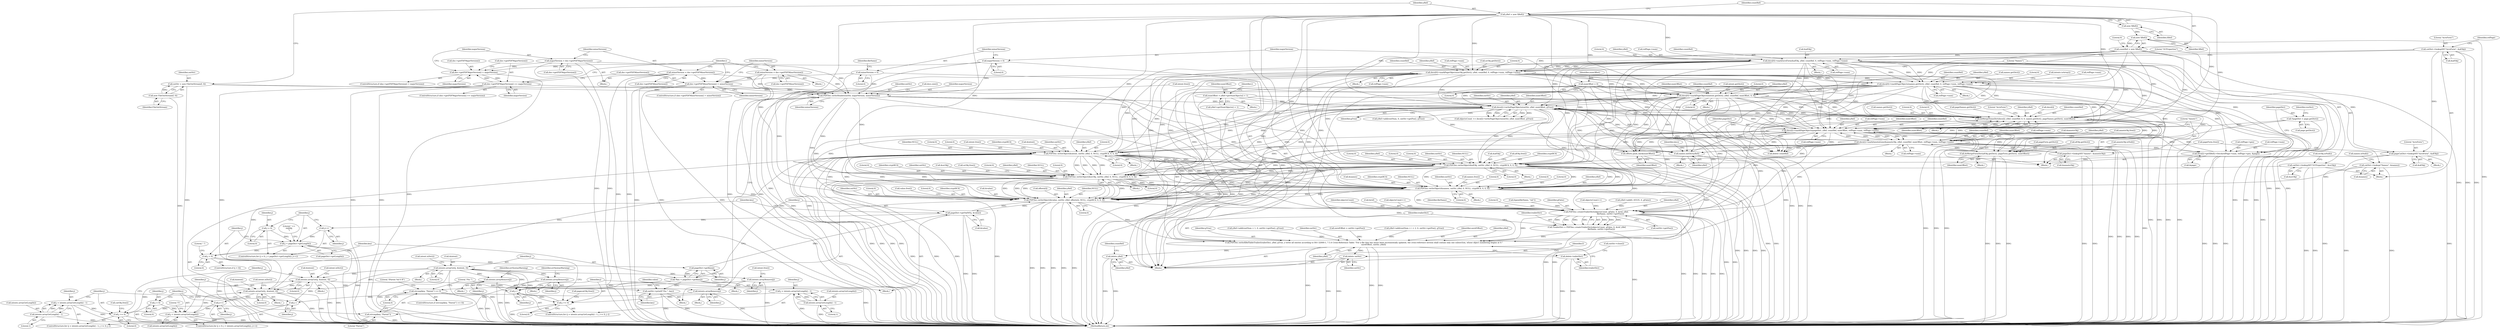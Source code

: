 digraph "0_poppler_5c9b08a875b07853be6c44e43ff5f7f059df666a@API" {
"1001039" [label="(Call,PDFDoc::writeObject(&value, outStr, yRef, offsets[i], NULL, cryptRC4, 0, 0, 0))"];
"1001018" [label="(Call,pageDict->getValNF(j, &value))"];
"1001015" [label="(Call,pageDict->getKey(j))"];
"1001007" [label="(Call,j > 0)"];
"1001000" [label="(Call,j < pageDict->getLength())"];
"1000997" [label="(Call,j = 0)"];
"1001003" [label="(Call,j++)"];
"1001039" [label="(Call,PDFDoc::writeObject(&value, outStr, yRef, offsets[i], NULL, cryptRC4, 0, 0, 0))"];
"1000848" [label="(Call,PDFDoc::writeObject(&intent, outStr, yRef, 0, NULL, cryptRC4, 0, 0, 0))"];
"1000840" [label="(Call,intents.arrayGet(j, &intent, 0))"];
"1000833" [label="(Call,j < intents.arrayGetLength())"];
"1000836" [label="(Call,j++)"];
"1000830" [label="(Call,j = 0)"];
"1000466" [label="(Call,intents.arrayGet(j, &intent, 0))"];
"1000459" [label="(Call,j >= 0)"];
"1000454" [label="(Call,j = intents.arrayGetLength() - 1)"];
"1000456" [label="(Call,intents.arrayGetLength() - 1)"];
"1000462" [label="(Call,j--)"];
"1000558" [label="(Call,intents.arrayRemove(j))"];
"1000537" [label="(Call,intents.arrayRemove(j))"];
"1000548" [label="(Call,intents.arrayRemove(j))"];
"1000592" [label="(Call,intents.arrayGet(j, &intent, 0))"];
"1000585" [label="(Call,j >= 0)"];
"1000588" [label="(Call,j--)"];
"1000609" [label="(Call,intents.arrayRemove(j))"];
"1000580" [label="(Call,j = intents.arrayGetLength() - 1)"];
"1000582" [label="(Call,intents.arrayGetLength() - 1)"];
"1000792" [label="(Call,docs[i]->writePageObjects(outStr, yRef, numOffset, gTrue))"];
"1000316" [label="(Call,PDFDoc::writeHeader(outStr, majorVersion, minorVersion))"];
"1000299" [label="(Call,outStr = new FileOutStream(f, 0))"];
"1000301" [label="(Call,new FileOutStream(f, 0))"];
"1000124" [label="(Call,majorVersion = 0)"];
"1000234" [label="(Call,majorVersion = doc->getPDFMajorVersion())"];
"1000242" [label="(Call,doc->getPDFMajorVersion() == majorVersion)"];
"1000230" [label="(Call,doc->getPDFMajorVersion() > majorVersion)"];
"1000237" [label="(Call,minorVersion = doc->getPDFMinorVersion())"];
"1000247" [label="(Call,doc->getPDFMinorVersion() > minorVersion)"];
"1000251" [label="(Call,minorVersion = doc->getPDFMinorVersion())"];
"1000128" [label="(Call,minorVersion = 0)"];
"1000747" [label="(Call,doMergeNameDict(docs[i], yRef, countRef, 0, 0, names.getDict(), pageNames.getDict(), numOffset))"];
"1000303" [label="(Call,yRef = new XRef())"];
"1000305" [label="(Call,new XRef())"];
"1000600" [label="(Call,docs[0]->markPageObjects(intent.getDict(), yRef, countRef, numOffset, 0, 0))"];
"1000403" [label="(Call,docs[0]->markPageObjects(names.getDict(), yRef, countRef, 0, refPage->num, refPage->num))"];
"1000380" [label="(Call,docs[0]->markPageObjects(ocObj.getDict(), yRef, countRef, 0, refPage->num, refPage->num))"];
"1000356" [label="(Call,docs[0]->markAcroForm(&afObj, yRef, countRef, 0, refPage->num, refPage->num))"];
"1000341" [label="(Call,catDict->lookupNF(\"AcroForm\", &afObj))"];
"1000307" [label="(Call,countRef = new XRef())"];
"1000309" [label="(Call,new XRef())"];
"1000110" [label="(Call,numOffset = 0)"];
"1000745" [label="(Call,names.initDict(yRef))"];
"1000707" [label="(Call,docs[i]->markAnnotations(&annotsObj, yRef, countRef, numOffset, refPage->num, refPage->num))"];
"1000699" [label="(Call,pageDict->lookupNF(\"Annots\", &annotsObj))"];
"1000687" [label="(Call,docs[i]->markPageObjects(pageDict, yRef, countRef, numOffset, refPage->num, refPage->num))"];
"1000661" [label="(Call,*pageDict = page.getDict())"];
"1000685" [label="(Call,offsets.push_back(numOffset))"];
"1000797" [label="(Call,numOffset = yRef->getNumObjects() + 1)"];
"1000651" [label="(Call,docs[i]->getXRef()->fetch(refPage->num, refPage->gen, &page))"];
"1000783" [label="(Call,doMergeFormDict(afObj.getDict(), pageForm.getDict(), numOffset))"];
"1000889" [label="(Call,PDFDoc::writeObject(&ocObj, outStr, yRef, 0, NULL, cryptRC4, 0, 0, 0))"];
"1000368" [label="(Call,catDict->lookupNF(\"OCProperties\", &ocObj))"];
"1000869" [label="(Call,PDFDoc::writeObject(&afObj, outStr, yRef, 0, NULL, cryptRC4, 0, 0, 0))"];
"1000775" [label="(Call,pageCatDict->lookupNF(\"AcroForm\", &afObj))"];
"1000909" [label="(Call,PDFDoc::writeObject(&names, outStr, yRef, 0, NULL, cryptRC4, 0, 0, 0))"];
"1000391" [label="(Call,catDict->lookup(\"Names\", &names))"];
"1001013" [label="(Call,*key = pageDict->getKey(j))"];
"1001023" [label="(Call,strcmp(key, \"Parent\") == 0)"];
"1001024" [label="(Call,strcmp(key, \"Parent\"))"];
"1001036" [label="(Call,outStr->printf(\"/%s \", key))"];
"1001075" [label="(Call,PDFDoc::createTrailerDict(objectsCount, gFalse, 0, &ref, yRef,\n                                                fileName, outStr->getPos()))"];
"1001073" [label="(Call,*trailerDict = PDFDoc::createTrailerDict(objectsCount, gFalse, 0, &ref, yRef,\n                                                fileName, outStr->getPos()))"];
"1001084" [label="(Call,PDFDoc::writeXRefTableTrailer(trailerDict, yRef, gTrue, // write all entries according to ISO 32000-1, 7.5.4 Cross-Reference Table: \"For a file that has never been incrementally updated, the cross-reference section shall contain only one subsection, whose object numbering begins at 0.\"\n                                uxrefOffset, outStr, yRef))"];
"1001091" [label="(Call,delete trailerDict)"];
"1001094" [label="(Call,delete outStr)"];
"1001098" [label="(Call,delete yRef)"];
"1000457" [label="(Call,intents.arrayGetLength())"];
"1001002" [label="(Call,pageDict->getLength())"];
"1000609" [label="(Call,intents.arrayRemove(j))"];
"1000369" [label="(Literal,\"OCProperties\")"];
"1000835" [label="(Call,intents.arrayGetLength())"];
"1000794" [label="(Identifier,yRef)"];
"1001083" [label="(Call,outStr->getPos())"];
"1001094" [label="(Call,delete outStr)"];
"1000836" [label="(Call,j++)"];
"1001098" [label="(Call,delete yRef)"];
"1001087" [label="(Identifier,gTrue)"];
"1001007" [label="(Call,j > 0)"];
"1000392" [label="(Literal,\"Names\")"];
"1000690" [label="(Identifier,countRef)"];
"1000384" [label="(Literal,0)"];
"1000919" [label="(Literal,0)"];
"1000547" [label="(Block,)"];
"1000842" [label="(Call,&intent)"];
"1000464" [label="(Block,)"];
"1000458" [label="(Literal,1)"];
"1000579" [label="(ControlStructure,for (j = intents.arrayGetLength() - 1; j >= 0; j--))"];
"1000581" [label="(Identifier,j)"];
"1000624" [label="(Block,)"];
"1000467" [label="(Identifier,j)"];
"1000589" [label="(Identifier,j)"];
"1000236" [label="(Call,doc->getPDFMajorVersion())"];
"1000560" [label="(Call,intent.free())"];
"1000699" [label="(Call,pageDict->lookupNF(\"Annots\", &annotsObj))"];
"1001101" [label="(Identifier,countRef)"];
"1000383" [label="(Identifier,countRef)"];
"1001018" [label="(Call,pageDict->getValNF(j, &value))"];
"1000756" [label="(Call,pageNames.getDict())"];
"1000370" [label="(Call,&ocObj)"];
"1000786" [label="(Identifier,numOffset)"];
"1000129" [label="(Identifier,minorVersion)"];
"1000787" [label="(Call,pageForm.free())"];
"1000706" [label="(Block,)"];
"1000960" [label="(Call,objectsCount++)"];
"1000857" [label="(Literal,0)"];
"1000917" [label="(Literal,0)"];
"1000872" [label="(Identifier,outStr)"];
"1000234" [label="(Call,majorVersion = doc->getPDFMajorVersion())"];
"1000249" [label="(Identifier,minorVersion)"];
"1001008" [label="(Identifier,j)"];
"1000837" [label="(Identifier,j)"];
"1001027" [label="(Literal,0)"];
"1001073" [label="(Call,*trailerDict = PDFDoc::createTrailerDict(objectsCount, gFalse, 0, &ref, yRef,\n                                                fileName, outStr->getPos()))"];
"1000233" [label="(Block,)"];
"1000241" [label="(ControlStructure,if (doc->getPDFMajorVersion() == majorVersion))"];
"1000252" [label="(Identifier,minorVersion)"];
"1000411" [label="(Call,refPage->num)"];
"1000712" [label="(Identifier,numOffset)"];
"1000875" [label="(Identifier,NULL)"];
"1000470" [label="(Literal,0)"];
"1000455" [label="(Identifier,j)"];
"1001025" [label="(Identifier,key)"];
"1000869" [label="(Call,PDFDoc::writeObject(&afObj, outStr, yRef, 0, NULL, cryptRC4, 0, 0, 0))"];
"1000833" [label="(Call,j < intents.arrayGetLength())"];
"1000713" [label="(Call,refPage->num)"];
"1000587" [label="(Literal,0)"];
"1001074" [label="(Identifier,trailerDict)"];
"1000686" [label="(Identifier,numOffset)"];
"1000909" [label="(Call,PDFDoc::writeObject(&names, outStr, yRef, 0, NULL, cryptRC4, 0, 0, 0))"];
"1000858" [label="(Literal,0)"];
"1000829" [label="(ControlStructure,for (j = 0; j < intents.arrayGetLength(); j++))"];
"1000538" [label="(Identifier,j)"];
"1000311" [label="(Call,yRef->add(0, 65535, 0, gFalse))"];
"1000998" [label="(Identifier,j)"];
"1000879" [label="(Literal,0)"];
"1000239" [label="(Call,doc->getPDFMinorVersion())"];
"1000913" [label="(Identifier,yRef)"];
"1000799" [label="(Call,yRef->getNumObjects() + 1)"];
"1000537" [label="(Call,intents.arrayRemove(j))"];
"1000308" [label="(Identifier,countRef)"];
"1000594" [label="(Call,&intent)"];
"1000608" [label="(Block,)"];
"1000840" [label="(Call,intents.arrayGet(j, &intent, 0))"];
"1000460" [label="(Identifier,j)"];
"1000795" [label="(Identifier,numOffset)"];
"1000133" [label="(Identifier,fileName)"];
"1000759" [label="(Literal,\"AcroForm\")"];
"1001000" [label="(Call,j < pageDict->getLength())"];
"1000611" [label="(Call,intent.free())"];
"1000796" [label="(Identifier,gTrue)"];
"1000652" [label="(Call,refPage->num)"];
"1000661" [label="(Call,*pageDict = page.getDict())"];
"1000592" [label="(Call,intents.arrayGet(j, &intent, 0))"];
"1000910" [label="(Call,&names)"];
"1000316" [label="(Call,PDFDoc::writeHeader(outStr, majorVersion, minorVersion))"];
"1000834" [label="(Identifier,j)"];
"1000605" [label="(Literal,0)"];
"1000307" [label="(Call,countRef = new XRef())"];
"1000793" [label="(Identifier,outStr)"];
"1000687" [label="(Call,docs[i]->markPageObjects(pageDict, yRef, countRef, numOffset, refPage->num, refPage->num))"];
"1000602" [label="(Identifier,yRef)"];
"1000708" [label="(Call,&annotsObj)"];
"1000784" [label="(Call,afObj.getDict())"];
"1000807" [label="(Call,yRef->add(rootNum, 0, outStr->getPos(), gTrue))"];
"1000831" [label="(Identifier,j)"];
"1000861" [label="(Literal,\"]\")"];
"1001037" [label="(Literal,\"/%s \")"];
"1001050" [label="(Literal,0)"];
"1000375" [label="(Call,ocObj.isNull())"];
"1000743" [label="(Block,)"];
"1001042" [label="(Identifier,outStr)"];
"1000859" [label="(Call,intent.free())"];
"1000300" [label="(Identifier,outStr)"];
"1000925" [label="(Call,yRef->add(rootNum + 1, 0, outStr->getPos(), gTrue))"];
"1000751" [label="(Identifier,yRef)"];
"1000832" [label="(Literal,0)"];
"1000747" [label="(Call,doMergeNameDict(docs[i], yRef, countRef, 0, 0, names.getDict(), pageNames.getDict(), numOffset))"];
"1000342" [label="(Literal,\"AcroForm\")"];
"1000551" [label="(Identifier,errSyntaxWarning)"];
"1000612" [label="(Call,catObj.free())"];
"1000691" [label="(Identifier,numOffset)"];
"1001015" [label="(Call,pageDict->getKey(j))"];
"1000775" [label="(Call,pageCatDict->lookupNF(\"AcroForm\", &afObj))"];
"1000658" [label="(Call,&page)"];
"1000906" [label="(Block,)"];
"1001093" [label="(Call,outStr->close())"];
"1001052" [label="(Call,value.free())"];
"1000900" [label="(Call,ocObj.free())"];
"1000250" [label="(Block,)"];
"1000700" [label="(Literal,\"Annots\")"];
"1000745" [label="(Call,names.initDict(yRef))"];
"1000382" [label="(Identifier,yRef)"];
"1000341" [label="(Call,catDict->lookupNF(\"AcroForm\", &afObj))"];
"1000695" [label="(Call,refPage->num)"];
"1000710" [label="(Identifier,yRef)"];
"1000130" [label="(Literal,0)"];
"1000916" [label="(Identifier,cryptRC4)"];
"1000898" [label="(Literal,0)"];
"1000870" [label="(Call,&afObj)"];
"1001019" [label="(Identifier,j)"];
"1000847" [label="(Block,)"];
"1001095" [label="(Identifier,outStr)"];
"1000301" [label="(Call,new FileOutStream(f, 0))"];
"1000604" [label="(Identifier,numOffset)"];
"1000748" [label="(Call,docs[i])"];
"1000846" [label="(Call,intent.isDict())"];
"1000237" [label="(Call,minorVersion = doc->getPDFMinorVersion())"];
"1000893" [label="(Identifier,yRef)"];
"1001075" [label="(Call,PDFDoc::createTrailerDict(objectsCount, gFalse, 0, &ref, yRef,\n                                                fileName, outStr->getPos()))"];
"1000243" [label="(Call,doc->getPDFMajorVersion())"];
"1000997" [label="(Call,j = 0)"];
"1000356" [label="(Call,docs[0]->markAcroForm(&afObj, yRef, countRef, 0, refPage->num, refPage->num))"];
"1000752" [label="(Identifier,countRef)"];
"1001011" [label="(Literal,\" \")"];
"1000777" [label="(Call,&afObj)"];
"1000319" [label="(Identifier,minorVersion)"];
"1000844" [label="(Literal,0)"];
"1000586" [label="(Identifier,j)"];
"1000343" [label="(Call,&afObj)"];
"1000391" [label="(Call,catDict->lookup(\"Names\", &names))"];
"1000403" [label="(Call,docs[0]->markPageObjects(names.getDict(), yRef, countRef, 0, refPage->num, refPage->num))"];
"1001005" [label="(Block,)"];
"1000112" [label="(Literal,0)"];
"1000749" [label="(Identifier,docs)"];
"1001091" [label="(Call,delete trailerDict)"];
"1000603" [label="(Identifier,countRef)"];
"1001009" [label="(Literal,0)"];
"1000798" [label="(Identifier,numOffset)"];
"1000588" [label="(Call,j--)"];
"1000360" [label="(Identifier,countRef)"];
"1000757" [label="(Identifier,numOffset)"];
"1000355" [label="(Block,)"];
"1001023" [label="(Call,strcmp(key, \"Parent\") == 0)"];
"1000405" [label="(Identifier,yRef)"];
"1000242" [label="(Call,doc->getPDFMajorVersion() == majorVersion)"];
"1001014" [label="(Identifier,key)"];
"1001039" [label="(Call,PDFDoc::writeObject(&value, outStr, yRef, offsets[i], NULL, cryptRC4, 0, 0, 0))"];
"1000540" [label="(Identifier,errSyntaxWarning)"];
"1000310" [label="(Identifier,XRef)"];
"1000111" [label="(Identifier,numOffset)"];
"1001041" [label="(Identifier,value)"];
"1000600" [label="(Call,docs[0]->markPageObjects(intent.getDict(), yRef, countRef, numOffset, 0, 0))"];
"1000110" [label="(Call,numOffset = 0)"];
"1000701" [label="(Call,&annotsObj)"];
"1001089" [label="(Identifier,outStr)"];
"1000785" [label="(Call,pageForm.getDict())"];
"1000461" [label="(Literal,0)"];
"1001026" [label="(Literal,\"Parent\")"];
"1000584" [label="(Literal,1)"];
"1000357" [label="(Call,&afObj)"];
"1000782" [label="(Block,)"];
"1000663" [label="(Call,page.getDict())"];
"1000536" [label="(Block,)"];
"1000557" [label="(Block,)"];
"1000404" [label="(Call,names.getDict())"];
"1001058" [label="(Call,uxrefOffset = outStr->getPos())"];
"1001090" [label="(Identifier,yRef)"];
"1001081" [label="(Identifier,yRef)"];
"1001076" [label="(Identifier,objectsCount)"];
"1001001" [label="(Identifier,j)"];
"1000407" [label="(Literal,0)"];
"1000124" [label="(Call,majorVersion = 0)"];
"1000368" [label="(Call,catDict->lookupNF(\"OCProperties\", &ocObj))"];
"1000841" [label="(Identifier,j)"];
"1000548" [label="(Call,intents.arrayRemove(j))"];
"1000466" [label="(Call,intents.arrayGet(j, &intent, 0))"];
"1000361" [label="(Literal,0)"];
"1001092" [label="(Identifier,trailerDict)"];
"1001020" [label="(Call,&value)"];
"1000655" [label="(Call,refPage->gen)"];
"1001079" [label="(Call,&ref)"];
"1000104" [label="(Block,)"];
"1000776" [label="(Literal,\"AcroForm\")"];
"1001022" [label="(ControlStructure,if (strcmp(key, \"Parent\") == 0))"];
"1000889" [label="(Call,PDFDoc::writeObject(&ocObj, outStr, yRef, 0, NULL, cryptRC4, 0, 0, 0))"];
"1000232" [label="(Identifier,majorVersion)"];
"1000238" [label="(Identifier,minorVersion)"];
"1000880" [label="(Call,afObj.free())"];
"1000606" [label="(Literal,0)"];
"1000755" [label="(Call,names.getDict())"];
"1000359" [label="(Identifier,yRef)"];
"1000456" [label="(Call,intents.arrayGetLength() - 1)"];
"1000585" [label="(Call,j >= 0)"];
"1001055" [label="(Call,objectsCount++)"];
"1000662" [label="(Identifier,pageDict)"];
"1000886" [label="(Block,)"];
"1000753" [label="(Literal,0)"];
"1001030" [label="(Literal,\"/Parent %d 0 R\")"];
"1000402" [label="(Block,)"];
"1001013" [label="(Call,*key = pageDict->getKey(j))"];
"1000855" [label="(Identifier,cryptRC4)"];
"1000209" [label="(Identifier,i)"];
"1000235" [label="(Identifier,majorVersion)"];
"1000719" [label="(Call,annotsObj.free())"];
"1001082" [label="(Identifier,fileName)"];
"1000707" [label="(Call,docs[i]->markAnnotations(&annotsObj, yRef, countRef, numOffset, refPage->num, refPage->num))"];
"1000849" [label="(Call,&intent)"];
"1000716" [label="(Call,refPage->num)"];
"1000634" [label="(Block,)"];
"1000231" [label="(Call,doc->getPDFMajorVersion())"];
"1000876" [label="(Identifier,cryptRC4)"];
"1000230" [label="(Call,doc->getPDFMajorVersion() > majorVersion)"];
"1000347" [label="(Identifier,refPage)"];
"1000623" [label="(Identifier,i)"];
"1000468" [label="(Call,&intent)"];
"1001036" [label="(Call,outStr->printf(\"/%s \", key))"];
"1000974" [label="(Call,yRef->add(rootNum + i + 2, 0, outStr->getPos(), gTrue))"];
"1000598" [label="(Call,intent.isDict())"];
"1001003" [label="(Call,j++)"];
"1000651" [label="(Call,docs[i]->getXRef()->fetch(refPage->num, refPage->gen, &page))"];
"1001097" [label="(Identifier,f)"];
"1001049" [label="(Literal,0)"];
"1000398" [label="(Call,names.isNull())"];
"1001085" [label="(Identifier,trailerDict)"];
"1000685" [label="(Call,offsets.push_back(numOffset))"];
"1001035" [label="(Block,)"];
"1001048" [label="(Identifier,cryptRC4)"];
"1000895" [label="(Identifier,NULL)"];
"1000792" [label="(Call,docs[i]->writePageObjects(outStr, yRef, numOffset, gTrue))"];
"1000851" [label="(Identifier,outStr)"];
"1000596" [label="(Literal,0)"];
"1000996" [label="(ControlStructure,for (j = 0; j < pageDict->getLength(); j++))"];
"1000303" [label="(Call,yRef = new XRef())"];
"1000304" [label="(Identifier,yRef)"];
"1000247" [label="(Call,doc->getPDFMinorVersion() > minorVersion)"];
"1001024" [label="(Call,strcmp(key, \"Parent\"))"];
"1000897" [label="(Literal,0)"];
"1000739" [label="(Block,)"];
"1000570" [label="(Call,pagecatObj.free())"];
"1001051" [label="(Literal,0)"];
"1000878" [label="(Literal,0)"];
"1001040" [label="(Call,&value)"];
"1000873" [label="(Identifier,yRef)"];
"1000328" [label="(Block,)"];
"1000593" [label="(Identifier,j)"];
"1000999" [label="(Literal,0)"];
"1000463" [label="(Identifier,j)"];
"1000915" [label="(Identifier,NULL)"];
"1000317" [label="(Identifier,outStr)"];
"1000912" [label="(Identifier,outStr)"];
"1000877" [label="(Literal,0)"];
"1000705" [label="(Call,annotsObj.isNull())"];
"1000305" [label="(Call,new XRef())"];
"1001088" [label="(Identifier,uxrefOffset)"];
"1000248" [label="(Call,doc->getPDFMinorVersion())"];
"1000385" [label="(Call,refPage->num)"];
"1000852" [label="(Identifier,yRef)"];
"1001044" [label="(Call,offsets[i])"];
"1000251" [label="(Call,minorVersion = doc->getPDFMinorVersion())"];
"1001086" [label="(Identifier,yRef)"];
"1001099" [label="(Identifier,yRef)"];
"1000856" [label="(Literal,0)"];
"1000783" [label="(Call,doMergeFormDict(afObj.getDict(), pageForm.getDict(), numOffset))"];
"1000558" [label="(Call,intents.arrayRemove(j))"];
"1000689" [label="(Identifier,yRef)"];
"1000253" [label="(Call,doc->getPDFMinorVersion())"];
"1000920" [label="(Call,names.free())"];
"1000599" [label="(Block,)"];
"1000711" [label="(Identifier,countRef)"];
"1001084" [label="(Call,PDFDoc::writeXRefTableTrailer(trailerDict, yRef, gTrue, // write all entries according to ISO 32000-1, 7.5.4 Cross-Reference Table: \"For a file that has never been incrementally updated, the cross-reference section shall contain only one subsection, whose object numbering begins at 0.\"\n                                uxrefOffset, outStr, yRef))"];
"1000838" [label="(Block,)"];
"1000590" [label="(Block,)"];
"1000299" [label="(Call,outStr = new FileOutStream(f, 0))"];
"1000754" [label="(Literal,0)"];
"1000854" [label="(Identifier,NULL)"];
"1000462" [label="(Call,j--)"];
"1000894" [label="(Literal,0)"];
"1000326" [label="(Call,docs.size())"];
"1000896" [label="(Identifier,cryptRC4)"];
"1000393" [label="(Call,&names)"];
"1000692" [label="(Call,refPage->num)"];
"1000774" [label="(Block,)"];
"1000601" [label="(Call,intent.getDict())"];
"1001078" [label="(Literal,0)"];
"1000688" [label="(Identifier,pageDict)"];
"1001043" [label="(Identifier,yRef)"];
"1000128" [label="(Call,minorVersion = 0)"];
"1000379" [label="(Block,)"];
"1000306" [label="(Identifier,XRef)"];
"1001047" [label="(Identifier,NULL)"];
"1000797" [label="(Call,numOffset = yRef->getNumObjects() + 1)"];
"1000416" [label="(Call,intents.isArray())"];
"1000362" [label="(Call,refPage->num)"];
"1000666" [label="(Identifier,resDict)"];
"1000610" [label="(Identifier,j)"];
"1000853" [label="(Literal,0)"];
"1000918" [label="(Literal,0)"];
"1000746" [label="(Identifier,yRef)"];
"1001054" [label="(Literal,\" >>\nendobj\n\")"];
"1000830" [label="(Call,j = 0)"];
"1000583" [label="(Call,intents.arrayGetLength())"];
"1000892" [label="(Identifier,outStr)"];
"1000408" [label="(Call,refPage->num)"];
"1000549" [label="(Identifier,j)"];
"1000454" [label="(Call,j = intents.arrayGetLength() - 1)"];
"1000244" [label="(Identifier,majorVersion)"];
"1000125" [label="(Identifier,majorVersion)"];
"1000381" [label="(Call,ocObj.getDict())"];
"1000890" [label="(Call,&ocObj)"];
"1001132" [label="(MethodReturn,int)"];
"1001006" [label="(ControlStructure,if (j > 0))"];
"1000914" [label="(Literal,0)"];
"1000286" [label="(Call,fopen(fileName, \"wb\"))"];
"1000848" [label="(Call,PDFDoc::writeObject(&intent, outStr, yRef, 0, NULL, cryptRC4, 0, 0, 0))"];
"1000580" [label="(Call,j = intents.arrayGetLength() - 1)"];
"1000126" [label="(Literal,0)"];
"1000312" [label="(Literal,0)"];
"1000459" [label="(Call,j >= 0)"];
"1001004" [label="(Identifier,j)"];
"1000246" [label="(ControlStructure,if (doc->getPDFMinorVersion() > minorVersion))"];
"1000866" [label="(Block,)"];
"1000309" [label="(Call,new XRef())"];
"1001100" [label="(Call,delete countRef)"];
"1000380" [label="(Call,docs[0]->markPageObjects(ocObj.getDict(), yRef, countRef, 0, refPage->num, refPage->num))"];
"1000559" [label="(Identifier,j)"];
"1000318" [label="(Identifier,majorVersion)"];
"1000229" [label="(ControlStructure,if (doc->getPDFMajorVersion() > majorVersion))"];
"1000365" [label="(Call,refPage->num)"];
"1000302" [label="(Identifier,FileOutStream)"];
"1000874" [label="(Literal,0)"];
"1000472" [label="(Call,intent.isDict())"];
"1000453" [label="(ControlStructure,for (j = intents.arrayGetLength() - 1; j >= 0; j--))"];
"1000406" [label="(Identifier,countRef)"];
"1000388" [label="(Call,refPage->num)"];
"1000790" [label="(Call,objectsCount += docs[i]->writePageObjects(outStr, yRef, numOffset, gTrue))"];
"1001077" [label="(Identifier,gFalse)"];
"1001016" [label="(Identifier,j)"];
"1001038" [label="(Identifier,key)"];
"1000899" [label="(Literal,0)"];
"1000582" [label="(Call,intents.arrayGetLength() - 1)"];
"1001039" -> "1001035"  [label="AST: "];
"1001039" -> "1001051"  [label="CFG: "];
"1001040" -> "1001039"  [label="AST: "];
"1001042" -> "1001039"  [label="AST: "];
"1001043" -> "1001039"  [label="AST: "];
"1001044" -> "1001039"  [label="AST: "];
"1001047" -> "1001039"  [label="AST: "];
"1001048" -> "1001039"  [label="AST: "];
"1001049" -> "1001039"  [label="AST: "];
"1001050" -> "1001039"  [label="AST: "];
"1001051" -> "1001039"  [label="AST: "];
"1001052" -> "1001039"  [label="CFG: "];
"1001039" -> "1001132"  [label="DDG: "];
"1001039" -> "1001132"  [label="DDG: "];
"1001039" -> "1001132"  [label="DDG: "];
"1001039" -> "1001132"  [label="DDG: "];
"1001039" -> "1001132"  [label="DDG: "];
"1001039" -> "1001018"  [label="DDG: "];
"1001018" -> "1001039"  [label="DDG: "];
"1000848" -> "1001039"  [label="DDG: "];
"1000848" -> "1001039"  [label="DDG: "];
"1000848" -> "1001039"  [label="DDG: "];
"1000848" -> "1001039"  [label="DDG: "];
"1000889" -> "1001039"  [label="DDG: "];
"1000889" -> "1001039"  [label="DDG: "];
"1000889" -> "1001039"  [label="DDG: "];
"1000889" -> "1001039"  [label="DDG: "];
"1000909" -> "1001039"  [label="DDG: "];
"1000909" -> "1001039"  [label="DDG: "];
"1000909" -> "1001039"  [label="DDG: "];
"1000909" -> "1001039"  [label="DDG: "];
"1000316" -> "1001039"  [label="DDG: "];
"1000792" -> "1001039"  [label="DDG: "];
"1000792" -> "1001039"  [label="DDG: "];
"1000869" -> "1001039"  [label="DDG: "];
"1000869" -> "1001039"  [label="DDG: "];
"1000869" -> "1001039"  [label="DDG: "];
"1000869" -> "1001039"  [label="DDG: "];
"1000303" -> "1001039"  [label="DDG: "];
"1000600" -> "1001039"  [label="DDG: "];
"1000707" -> "1001039"  [label="DDG: "];
"1000380" -> "1001039"  [label="DDG: "];
"1000356" -> "1001039"  [label="DDG: "];
"1000687" -> "1001039"  [label="DDG: "];
"1000403" -> "1001039"  [label="DDG: "];
"1001039" -> "1001075"  [label="DDG: "];
"1001039" -> "1001084"  [label="DDG: "];
"1001018" -> "1001005"  [label="AST: "];
"1001018" -> "1001020"  [label="CFG: "];
"1001019" -> "1001018"  [label="AST: "];
"1001020" -> "1001018"  [label="AST: "];
"1001025" -> "1001018"  [label="CFG: "];
"1001018" -> "1001132"  [label="DDG: "];
"1001018" -> "1001132"  [label="DDG: "];
"1001018" -> "1001003"  [label="DDG: "];
"1001015" -> "1001018"  [label="DDG: "];
"1001015" -> "1001013"  [label="AST: "];
"1001015" -> "1001016"  [label="CFG: "];
"1001016" -> "1001015"  [label="AST: "];
"1001013" -> "1001015"  [label="CFG: "];
"1001015" -> "1001013"  [label="DDG: "];
"1001007" -> "1001015"  [label="DDG: "];
"1001007" -> "1001006"  [label="AST: "];
"1001007" -> "1001009"  [label="CFG: "];
"1001008" -> "1001007"  [label="AST: "];
"1001009" -> "1001007"  [label="AST: "];
"1001011" -> "1001007"  [label="CFG: "];
"1001014" -> "1001007"  [label="CFG: "];
"1001007" -> "1001132"  [label="DDG: "];
"1001000" -> "1001007"  [label="DDG: "];
"1001000" -> "1000996"  [label="AST: "];
"1001000" -> "1001002"  [label="CFG: "];
"1001001" -> "1001000"  [label="AST: "];
"1001002" -> "1001000"  [label="AST: "];
"1001008" -> "1001000"  [label="CFG: "];
"1001054" -> "1001000"  [label="CFG: "];
"1001000" -> "1001132"  [label="DDG: "];
"1001000" -> "1001132"  [label="DDG: "];
"1000997" -> "1001000"  [label="DDG: "];
"1001003" -> "1001000"  [label="DDG: "];
"1000997" -> "1000996"  [label="AST: "];
"1000997" -> "1000999"  [label="CFG: "];
"1000998" -> "1000997"  [label="AST: "];
"1000999" -> "1000997"  [label="AST: "];
"1001001" -> "1000997"  [label="CFG: "];
"1001003" -> "1000996"  [label="AST: "];
"1001003" -> "1001004"  [label="CFG: "];
"1001004" -> "1001003"  [label="AST: "];
"1001001" -> "1001003"  [label="CFG: "];
"1000848" -> "1000847"  [label="AST: "];
"1000848" -> "1000858"  [label="CFG: "];
"1000849" -> "1000848"  [label="AST: "];
"1000851" -> "1000848"  [label="AST: "];
"1000852" -> "1000848"  [label="AST: "];
"1000853" -> "1000848"  [label="AST: "];
"1000854" -> "1000848"  [label="AST: "];
"1000855" -> "1000848"  [label="AST: "];
"1000856" -> "1000848"  [label="AST: "];
"1000857" -> "1000848"  [label="AST: "];
"1000858" -> "1000848"  [label="AST: "];
"1000859" -> "1000848"  [label="CFG: "];
"1000848" -> "1001132"  [label="DDG: "];
"1000848" -> "1001132"  [label="DDG: "];
"1000848" -> "1001132"  [label="DDG: "];
"1000848" -> "1001132"  [label="DDG: "];
"1000848" -> "1000840"  [label="DDG: "];
"1000840" -> "1000848"  [label="DDG: "];
"1000792" -> "1000848"  [label="DDG: "];
"1000792" -> "1000848"  [label="DDG: "];
"1000316" -> "1000848"  [label="DDG: "];
"1000303" -> "1000848"  [label="DDG: "];
"1000600" -> "1000848"  [label="DDG: "];
"1000707" -> "1000848"  [label="DDG: "];
"1000380" -> "1000848"  [label="DDG: "];
"1000356" -> "1000848"  [label="DDG: "];
"1000687" -> "1000848"  [label="DDG: "];
"1000403" -> "1000848"  [label="DDG: "];
"1000848" -> "1000869"  [label="DDG: "];
"1000848" -> "1000869"  [label="DDG: "];
"1000848" -> "1000869"  [label="DDG: "];
"1000848" -> "1000869"  [label="DDG: "];
"1000848" -> "1000889"  [label="DDG: "];
"1000848" -> "1000889"  [label="DDG: "];
"1000848" -> "1000889"  [label="DDG: "];
"1000848" -> "1000889"  [label="DDG: "];
"1000848" -> "1000909"  [label="DDG: "];
"1000848" -> "1000909"  [label="DDG: "];
"1000848" -> "1000909"  [label="DDG: "];
"1000848" -> "1000909"  [label="DDG: "];
"1000848" -> "1001075"  [label="DDG: "];
"1000848" -> "1001084"  [label="DDG: "];
"1000840" -> "1000838"  [label="AST: "];
"1000840" -> "1000844"  [label="CFG: "];
"1000841" -> "1000840"  [label="AST: "];
"1000842" -> "1000840"  [label="AST: "];
"1000844" -> "1000840"  [label="AST: "];
"1000846" -> "1000840"  [label="CFG: "];
"1000840" -> "1001132"  [label="DDG: "];
"1000840" -> "1001132"  [label="DDG: "];
"1000840" -> "1000836"  [label="DDG: "];
"1000833" -> "1000840"  [label="DDG: "];
"1000466" -> "1000840"  [label="DDG: "];
"1000592" -> "1000840"  [label="DDG: "];
"1000833" -> "1000829"  [label="AST: "];
"1000833" -> "1000835"  [label="CFG: "];
"1000834" -> "1000833"  [label="AST: "];
"1000835" -> "1000833"  [label="AST: "];
"1000841" -> "1000833"  [label="CFG: "];
"1000861" -> "1000833"  [label="CFG: "];
"1000833" -> "1001132"  [label="DDG: "];
"1000833" -> "1001132"  [label="DDG: "];
"1000836" -> "1000833"  [label="DDG: "];
"1000830" -> "1000833"  [label="DDG: "];
"1000836" -> "1000829"  [label="AST: "];
"1000836" -> "1000837"  [label="CFG: "];
"1000837" -> "1000836"  [label="AST: "];
"1000834" -> "1000836"  [label="CFG: "];
"1000830" -> "1000829"  [label="AST: "];
"1000830" -> "1000832"  [label="CFG: "];
"1000831" -> "1000830"  [label="AST: "];
"1000832" -> "1000830"  [label="AST: "];
"1000834" -> "1000830"  [label="CFG: "];
"1000466" -> "1000464"  [label="AST: "];
"1000466" -> "1000470"  [label="CFG: "];
"1000467" -> "1000466"  [label="AST: "];
"1000468" -> "1000466"  [label="AST: "];
"1000470" -> "1000466"  [label="AST: "];
"1000472" -> "1000466"  [label="CFG: "];
"1000466" -> "1001132"  [label="DDG: "];
"1000466" -> "1001132"  [label="DDG: "];
"1000466" -> "1000462"  [label="DDG: "];
"1000459" -> "1000466"  [label="DDG: "];
"1000466" -> "1000537"  [label="DDG: "];
"1000466" -> "1000548"  [label="DDG: "];
"1000466" -> "1000558"  [label="DDG: "];
"1000466" -> "1000592"  [label="DDG: "];
"1000459" -> "1000453"  [label="AST: "];
"1000459" -> "1000461"  [label="CFG: "];
"1000460" -> "1000459"  [label="AST: "];
"1000461" -> "1000459"  [label="AST: "];
"1000467" -> "1000459"  [label="CFG: "];
"1000570" -> "1000459"  [label="CFG: "];
"1000459" -> "1001132"  [label="DDG: "];
"1000454" -> "1000459"  [label="DDG: "];
"1000462" -> "1000459"  [label="DDG: "];
"1000454" -> "1000453"  [label="AST: "];
"1000454" -> "1000456"  [label="CFG: "];
"1000455" -> "1000454"  [label="AST: "];
"1000456" -> "1000454"  [label="AST: "];
"1000460" -> "1000454"  [label="CFG: "];
"1000454" -> "1001132"  [label="DDG: "];
"1000456" -> "1000454"  [label="DDG: "];
"1000456" -> "1000454"  [label="DDG: "];
"1000456" -> "1000458"  [label="CFG: "];
"1000457" -> "1000456"  [label="AST: "];
"1000458" -> "1000456"  [label="AST: "];
"1000456" -> "1001132"  [label="DDG: "];
"1000462" -> "1000453"  [label="AST: "];
"1000462" -> "1000463"  [label="CFG: "];
"1000463" -> "1000462"  [label="AST: "];
"1000460" -> "1000462"  [label="CFG: "];
"1000558" -> "1000462"  [label="DDG: "];
"1000537" -> "1000462"  [label="DDG: "];
"1000548" -> "1000462"  [label="DDG: "];
"1000558" -> "1000557"  [label="AST: "];
"1000558" -> "1000559"  [label="CFG: "];
"1000559" -> "1000558"  [label="AST: "];
"1000560" -> "1000558"  [label="CFG: "];
"1000558" -> "1001132"  [label="DDG: "];
"1000537" -> "1000536"  [label="AST: "];
"1000537" -> "1000538"  [label="CFG: "];
"1000538" -> "1000537"  [label="AST: "];
"1000540" -> "1000537"  [label="CFG: "];
"1000537" -> "1001132"  [label="DDG: "];
"1000548" -> "1000547"  [label="AST: "];
"1000548" -> "1000549"  [label="CFG: "];
"1000549" -> "1000548"  [label="AST: "];
"1000551" -> "1000548"  [label="CFG: "];
"1000548" -> "1001132"  [label="DDG: "];
"1000592" -> "1000590"  [label="AST: "];
"1000592" -> "1000596"  [label="CFG: "];
"1000593" -> "1000592"  [label="AST: "];
"1000594" -> "1000592"  [label="AST: "];
"1000596" -> "1000592"  [label="AST: "];
"1000598" -> "1000592"  [label="CFG: "];
"1000592" -> "1001132"  [label="DDG: "];
"1000592" -> "1001132"  [label="DDG: "];
"1000592" -> "1000588"  [label="DDG: "];
"1000585" -> "1000592"  [label="DDG: "];
"1000592" -> "1000609"  [label="DDG: "];
"1000585" -> "1000579"  [label="AST: "];
"1000585" -> "1000587"  [label="CFG: "];
"1000586" -> "1000585"  [label="AST: "];
"1000587" -> "1000585"  [label="AST: "];
"1000593" -> "1000585"  [label="CFG: "];
"1000612" -> "1000585"  [label="CFG: "];
"1000585" -> "1001132"  [label="DDG: "];
"1000588" -> "1000585"  [label="DDG: "];
"1000580" -> "1000585"  [label="DDG: "];
"1000588" -> "1000579"  [label="AST: "];
"1000588" -> "1000589"  [label="CFG: "];
"1000589" -> "1000588"  [label="AST: "];
"1000586" -> "1000588"  [label="CFG: "];
"1000609" -> "1000588"  [label="DDG: "];
"1000609" -> "1000608"  [label="AST: "];
"1000609" -> "1000610"  [label="CFG: "];
"1000610" -> "1000609"  [label="AST: "];
"1000611" -> "1000609"  [label="CFG: "];
"1000609" -> "1001132"  [label="DDG: "];
"1000580" -> "1000579"  [label="AST: "];
"1000580" -> "1000582"  [label="CFG: "];
"1000581" -> "1000580"  [label="AST: "];
"1000582" -> "1000580"  [label="AST: "];
"1000586" -> "1000580"  [label="CFG: "];
"1000580" -> "1001132"  [label="DDG: "];
"1000582" -> "1000580"  [label="DDG: "];
"1000582" -> "1000580"  [label="DDG: "];
"1000582" -> "1000584"  [label="CFG: "];
"1000583" -> "1000582"  [label="AST: "];
"1000584" -> "1000582"  [label="AST: "];
"1000582" -> "1001132"  [label="DDG: "];
"1000792" -> "1000790"  [label="AST: "];
"1000792" -> "1000796"  [label="CFG: "];
"1000793" -> "1000792"  [label="AST: "];
"1000794" -> "1000792"  [label="AST: "];
"1000795" -> "1000792"  [label="AST: "];
"1000796" -> "1000792"  [label="AST: "];
"1000790" -> "1000792"  [label="CFG: "];
"1000792" -> "1000687"  [label="DDG: "];
"1000792" -> "1000745"  [label="DDG: "];
"1000792" -> "1000747"  [label="DDG: "];
"1000792" -> "1000790"  [label="DDG: "];
"1000792" -> "1000790"  [label="DDG: "];
"1000792" -> "1000790"  [label="DDG: "];
"1000792" -> "1000790"  [label="DDG: "];
"1000316" -> "1000792"  [label="DDG: "];
"1000747" -> "1000792"  [label="DDG: "];
"1000747" -> "1000792"  [label="DDG: "];
"1000303" -> "1000792"  [label="DDG: "];
"1000600" -> "1000792"  [label="DDG: "];
"1000600" -> "1000792"  [label="DDG: "];
"1000707" -> "1000792"  [label="DDG: "];
"1000707" -> "1000792"  [label="DDG: "];
"1000380" -> "1000792"  [label="DDG: "];
"1000356" -> "1000792"  [label="DDG: "];
"1000687" -> "1000792"  [label="DDG: "];
"1000687" -> "1000792"  [label="DDG: "];
"1000403" -> "1000792"  [label="DDG: "];
"1000783" -> "1000792"  [label="DDG: "];
"1000797" -> "1000792"  [label="DDG: "];
"1000110" -> "1000792"  [label="DDG: "];
"1000792" -> "1000807"  [label="DDG: "];
"1000792" -> "1000869"  [label="DDG: "];
"1000792" -> "1000869"  [label="DDG: "];
"1000792" -> "1000889"  [label="DDG: "];
"1000792" -> "1000889"  [label="DDG: "];
"1000792" -> "1000909"  [label="DDG: "];
"1000792" -> "1000909"  [label="DDG: "];
"1000792" -> "1001075"  [label="DDG: "];
"1000792" -> "1001084"  [label="DDG: "];
"1000316" -> "1000104"  [label="AST: "];
"1000316" -> "1000319"  [label="CFG: "];
"1000317" -> "1000316"  [label="AST: "];
"1000318" -> "1000316"  [label="AST: "];
"1000319" -> "1000316"  [label="AST: "];
"1000326" -> "1000316"  [label="CFG: "];
"1000316" -> "1001132"  [label="DDG: "];
"1000316" -> "1001132"  [label="DDG: "];
"1000316" -> "1001132"  [label="DDG: "];
"1000299" -> "1000316"  [label="DDG: "];
"1000124" -> "1000316"  [label="DDG: "];
"1000234" -> "1000316"  [label="DDG: "];
"1000242" -> "1000316"  [label="DDG: "];
"1000237" -> "1000316"  [label="DDG: "];
"1000247" -> "1000316"  [label="DDG: "];
"1000251" -> "1000316"  [label="DDG: "];
"1000128" -> "1000316"  [label="DDG: "];
"1000316" -> "1000869"  [label="DDG: "];
"1000316" -> "1000889"  [label="DDG: "];
"1000316" -> "1000909"  [label="DDG: "];
"1000316" -> "1001084"  [label="DDG: "];
"1000299" -> "1000104"  [label="AST: "];
"1000299" -> "1000301"  [label="CFG: "];
"1000300" -> "1000299"  [label="AST: "];
"1000301" -> "1000299"  [label="AST: "];
"1000304" -> "1000299"  [label="CFG: "];
"1000299" -> "1001132"  [label="DDG: "];
"1000301" -> "1000299"  [label="DDG: "];
"1000301" -> "1000302"  [label="CFG: "];
"1000302" -> "1000301"  [label="AST: "];
"1000301" -> "1001132"  [label="DDG: "];
"1000124" -> "1000104"  [label="AST: "];
"1000124" -> "1000126"  [label="CFG: "];
"1000125" -> "1000124"  [label="AST: "];
"1000126" -> "1000124"  [label="AST: "];
"1000129" -> "1000124"  [label="CFG: "];
"1000124" -> "1001132"  [label="DDG: "];
"1000124" -> "1000230"  [label="DDG: "];
"1000234" -> "1000233"  [label="AST: "];
"1000234" -> "1000236"  [label="CFG: "];
"1000235" -> "1000234"  [label="AST: "];
"1000236" -> "1000234"  [label="AST: "];
"1000238" -> "1000234"  [label="CFG: "];
"1000234" -> "1001132"  [label="DDG: "];
"1000234" -> "1001132"  [label="DDG: "];
"1000234" -> "1000230"  [label="DDG: "];
"1000242" -> "1000241"  [label="AST: "];
"1000242" -> "1000244"  [label="CFG: "];
"1000243" -> "1000242"  [label="AST: "];
"1000244" -> "1000242"  [label="AST: "];
"1000248" -> "1000242"  [label="CFG: "];
"1000209" -> "1000242"  [label="CFG: "];
"1000242" -> "1001132"  [label="DDG: "];
"1000242" -> "1001132"  [label="DDG: "];
"1000242" -> "1001132"  [label="DDG: "];
"1000242" -> "1000230"  [label="DDG: "];
"1000230" -> "1000242"  [label="DDG: "];
"1000230" -> "1000229"  [label="AST: "];
"1000230" -> "1000232"  [label="CFG: "];
"1000231" -> "1000230"  [label="AST: "];
"1000232" -> "1000230"  [label="AST: "];
"1000235" -> "1000230"  [label="CFG: "];
"1000243" -> "1000230"  [label="CFG: "];
"1000230" -> "1001132"  [label="DDG: "];
"1000237" -> "1000233"  [label="AST: "];
"1000237" -> "1000239"  [label="CFG: "];
"1000238" -> "1000237"  [label="AST: "];
"1000239" -> "1000237"  [label="AST: "];
"1000209" -> "1000237"  [label="CFG: "];
"1000237" -> "1001132"  [label="DDG: "];
"1000237" -> "1001132"  [label="DDG: "];
"1000237" -> "1000247"  [label="DDG: "];
"1000247" -> "1000246"  [label="AST: "];
"1000247" -> "1000249"  [label="CFG: "];
"1000248" -> "1000247"  [label="AST: "];
"1000249" -> "1000247"  [label="AST: "];
"1000252" -> "1000247"  [label="CFG: "];
"1000209" -> "1000247"  [label="CFG: "];
"1000247" -> "1001132"  [label="DDG: "];
"1000247" -> "1001132"  [label="DDG: "];
"1000247" -> "1001132"  [label="DDG: "];
"1000251" -> "1000247"  [label="DDG: "];
"1000128" -> "1000247"  [label="DDG: "];
"1000251" -> "1000250"  [label="AST: "];
"1000251" -> "1000253"  [label="CFG: "];
"1000252" -> "1000251"  [label="AST: "];
"1000253" -> "1000251"  [label="AST: "];
"1000209" -> "1000251"  [label="CFG: "];
"1000251" -> "1001132"  [label="DDG: "];
"1000251" -> "1001132"  [label="DDG: "];
"1000128" -> "1000104"  [label="AST: "];
"1000128" -> "1000130"  [label="CFG: "];
"1000129" -> "1000128"  [label="AST: "];
"1000130" -> "1000128"  [label="AST: "];
"1000133" -> "1000128"  [label="CFG: "];
"1000128" -> "1001132"  [label="DDG: "];
"1000747" -> "1000739"  [label="AST: "];
"1000747" -> "1000757"  [label="CFG: "];
"1000748" -> "1000747"  [label="AST: "];
"1000751" -> "1000747"  [label="AST: "];
"1000752" -> "1000747"  [label="AST: "];
"1000753" -> "1000747"  [label="AST: "];
"1000754" -> "1000747"  [label="AST: "];
"1000755" -> "1000747"  [label="AST: "];
"1000756" -> "1000747"  [label="AST: "];
"1000757" -> "1000747"  [label="AST: "];
"1000759" -> "1000747"  [label="CFG: "];
"1000747" -> "1001132"  [label="DDG: "];
"1000747" -> "1001132"  [label="DDG: "];
"1000747" -> "1001132"  [label="DDG: "];
"1000747" -> "1001132"  [label="DDG: "];
"1000747" -> "1000687"  [label="DDG: "];
"1000303" -> "1000747"  [label="DDG: "];
"1000600" -> "1000747"  [label="DDG: "];
"1000600" -> "1000747"  [label="DDG: "];
"1000600" -> "1000747"  [label="DDG: "];
"1000745" -> "1000747"  [label="DDG: "];
"1000707" -> "1000747"  [label="DDG: "];
"1000707" -> "1000747"  [label="DDG: "];
"1000707" -> "1000747"  [label="DDG: "];
"1000380" -> "1000747"  [label="DDG: "];
"1000380" -> "1000747"  [label="DDG: "];
"1000356" -> "1000747"  [label="DDG: "];
"1000356" -> "1000747"  [label="DDG: "];
"1000687" -> "1000747"  [label="DDG: "];
"1000687" -> "1000747"  [label="DDG: "];
"1000687" -> "1000747"  [label="DDG: "];
"1000403" -> "1000747"  [label="DDG: "];
"1000403" -> "1000747"  [label="DDG: "];
"1000307" -> "1000747"  [label="DDG: "];
"1000797" -> "1000747"  [label="DDG: "];
"1000110" -> "1000747"  [label="DDG: "];
"1000747" -> "1000783"  [label="DDG: "];
"1000747" -> "1001100"  [label="DDG: "];
"1000303" -> "1000104"  [label="AST: "];
"1000303" -> "1000305"  [label="CFG: "];
"1000304" -> "1000303"  [label="AST: "];
"1000305" -> "1000303"  [label="AST: "];
"1000308" -> "1000303"  [label="CFG: "];
"1000305" -> "1000303"  [label="DDG: "];
"1000303" -> "1000356"  [label="DDG: "];
"1000303" -> "1000380"  [label="DDG: "];
"1000303" -> "1000403"  [label="DDG: "];
"1000303" -> "1000600"  [label="DDG: "];
"1000303" -> "1000687"  [label="DDG: "];
"1000303" -> "1000745"  [label="DDG: "];
"1000303" -> "1000869"  [label="DDG: "];
"1000303" -> "1000889"  [label="DDG: "];
"1000303" -> "1000909"  [label="DDG: "];
"1000303" -> "1001075"  [label="DDG: "];
"1000305" -> "1000306"  [label="CFG: "];
"1000306" -> "1000305"  [label="AST: "];
"1000305" -> "1000309"  [label="DDG: "];
"1000600" -> "1000599"  [label="AST: "];
"1000600" -> "1000606"  [label="CFG: "];
"1000601" -> "1000600"  [label="AST: "];
"1000602" -> "1000600"  [label="AST: "];
"1000603" -> "1000600"  [label="AST: "];
"1000604" -> "1000600"  [label="AST: "];
"1000605" -> "1000600"  [label="AST: "];
"1000606" -> "1000600"  [label="AST: "];
"1000611" -> "1000600"  [label="CFG: "];
"1000600" -> "1001132"  [label="DDG: "];
"1000600" -> "1001132"  [label="DDG: "];
"1000600" -> "1001132"  [label="DDG: "];
"1000403" -> "1000600"  [label="DDG: "];
"1000403" -> "1000600"  [label="DDG: "];
"1000380" -> "1000600"  [label="DDG: "];
"1000380" -> "1000600"  [label="DDG: "];
"1000356" -> "1000600"  [label="DDG: "];
"1000356" -> "1000600"  [label="DDG: "];
"1000307" -> "1000600"  [label="DDG: "];
"1000110" -> "1000600"  [label="DDG: "];
"1000600" -> "1000685"  [label="DDG: "];
"1000600" -> "1000687"  [label="DDG: "];
"1000600" -> "1000687"  [label="DDG: "];
"1000600" -> "1000745"  [label="DDG: "];
"1000600" -> "1000783"  [label="DDG: "];
"1000600" -> "1000869"  [label="DDG: "];
"1000600" -> "1000889"  [label="DDG: "];
"1000600" -> "1000909"  [label="DDG: "];
"1000600" -> "1001075"  [label="DDG: "];
"1000600" -> "1001100"  [label="DDG: "];
"1000403" -> "1000402"  [label="AST: "];
"1000403" -> "1000411"  [label="CFG: "];
"1000404" -> "1000403"  [label="AST: "];
"1000405" -> "1000403"  [label="AST: "];
"1000406" -> "1000403"  [label="AST: "];
"1000407" -> "1000403"  [label="AST: "];
"1000408" -> "1000403"  [label="AST: "];
"1000411" -> "1000403"  [label="AST: "];
"1000416" -> "1000403"  [label="CFG: "];
"1000403" -> "1001132"  [label="DDG: "];
"1000403" -> "1001132"  [label="DDG: "];
"1000403" -> "1001132"  [label="DDG: "];
"1000380" -> "1000403"  [label="DDG: "];
"1000380" -> "1000403"  [label="DDG: "];
"1000380" -> "1000403"  [label="DDG: "];
"1000356" -> "1000403"  [label="DDG: "];
"1000356" -> "1000403"  [label="DDG: "];
"1000356" -> "1000403"  [label="DDG: "];
"1000307" -> "1000403"  [label="DDG: "];
"1000403" -> "1000651"  [label="DDG: "];
"1000403" -> "1000687"  [label="DDG: "];
"1000403" -> "1000687"  [label="DDG: "];
"1000403" -> "1000745"  [label="DDG: "];
"1000403" -> "1000869"  [label="DDG: "];
"1000403" -> "1000889"  [label="DDG: "];
"1000403" -> "1000909"  [label="DDG: "];
"1000403" -> "1001075"  [label="DDG: "];
"1000403" -> "1001100"  [label="DDG: "];
"1000380" -> "1000379"  [label="AST: "];
"1000380" -> "1000388"  [label="CFG: "];
"1000381" -> "1000380"  [label="AST: "];
"1000382" -> "1000380"  [label="AST: "];
"1000383" -> "1000380"  [label="AST: "];
"1000384" -> "1000380"  [label="AST: "];
"1000385" -> "1000380"  [label="AST: "];
"1000388" -> "1000380"  [label="AST: "];
"1000392" -> "1000380"  [label="CFG: "];
"1000380" -> "1001132"  [label="DDG: "];
"1000380" -> "1001132"  [label="DDG: "];
"1000380" -> "1001132"  [label="DDG: "];
"1000356" -> "1000380"  [label="DDG: "];
"1000356" -> "1000380"  [label="DDG: "];
"1000356" -> "1000380"  [label="DDG: "];
"1000307" -> "1000380"  [label="DDG: "];
"1000380" -> "1000651"  [label="DDG: "];
"1000380" -> "1000687"  [label="DDG: "];
"1000380" -> "1000687"  [label="DDG: "];
"1000380" -> "1000745"  [label="DDG: "];
"1000380" -> "1000869"  [label="DDG: "];
"1000380" -> "1000889"  [label="DDG: "];
"1000380" -> "1000909"  [label="DDG: "];
"1000380" -> "1001075"  [label="DDG: "];
"1000380" -> "1001100"  [label="DDG: "];
"1000356" -> "1000355"  [label="AST: "];
"1000356" -> "1000365"  [label="CFG: "];
"1000357" -> "1000356"  [label="AST: "];
"1000359" -> "1000356"  [label="AST: "];
"1000360" -> "1000356"  [label="AST: "];
"1000361" -> "1000356"  [label="AST: "];
"1000362" -> "1000356"  [label="AST: "];
"1000365" -> "1000356"  [label="AST: "];
"1000369" -> "1000356"  [label="CFG: "];
"1000356" -> "1001132"  [label="DDG: "];
"1000356" -> "1001132"  [label="DDG: "];
"1000356" -> "1001132"  [label="DDG: "];
"1000341" -> "1000356"  [label="DDG: "];
"1000307" -> "1000356"  [label="DDG: "];
"1000356" -> "1000651"  [label="DDG: "];
"1000356" -> "1000687"  [label="DDG: "];
"1000356" -> "1000687"  [label="DDG: "];
"1000356" -> "1000745"  [label="DDG: "];
"1000356" -> "1000775"  [label="DDG: "];
"1000356" -> "1000869"  [label="DDG: "];
"1000356" -> "1000869"  [label="DDG: "];
"1000356" -> "1000889"  [label="DDG: "];
"1000356" -> "1000909"  [label="DDG: "];
"1000356" -> "1001075"  [label="DDG: "];
"1000356" -> "1001100"  [label="DDG: "];
"1000341" -> "1000328"  [label="AST: "];
"1000341" -> "1000343"  [label="CFG: "];
"1000342" -> "1000341"  [label="AST: "];
"1000343" -> "1000341"  [label="AST: "];
"1000347" -> "1000341"  [label="CFG: "];
"1000341" -> "1001132"  [label="DDG: "];
"1000341" -> "1001132"  [label="DDG: "];
"1000341" -> "1000775"  [label="DDG: "];
"1000341" -> "1000869"  [label="DDG: "];
"1000307" -> "1000104"  [label="AST: "];
"1000307" -> "1000309"  [label="CFG: "];
"1000308" -> "1000307"  [label="AST: "];
"1000309" -> "1000307"  [label="AST: "];
"1000312" -> "1000307"  [label="CFG: "];
"1000307" -> "1001132"  [label="DDG: "];
"1000309" -> "1000307"  [label="DDG: "];
"1000307" -> "1000687"  [label="DDG: "];
"1000307" -> "1001100"  [label="DDG: "];
"1000309" -> "1000310"  [label="CFG: "];
"1000310" -> "1000309"  [label="AST: "];
"1000309" -> "1001132"  [label="DDG: "];
"1000110" -> "1000104"  [label="AST: "];
"1000110" -> "1000112"  [label="CFG: "];
"1000111" -> "1000110"  [label="AST: "];
"1000112" -> "1000110"  [label="AST: "];
"1000125" -> "1000110"  [label="CFG: "];
"1000110" -> "1001132"  [label="DDG: "];
"1000110" -> "1000685"  [label="DDG: "];
"1000110" -> "1000783"  [label="DDG: "];
"1000745" -> "1000743"  [label="AST: "];
"1000745" -> "1000746"  [label="CFG: "];
"1000746" -> "1000745"  [label="AST: "];
"1000749" -> "1000745"  [label="CFG: "];
"1000745" -> "1001132"  [label="DDG: "];
"1000707" -> "1000745"  [label="DDG: "];
"1000687" -> "1000745"  [label="DDG: "];
"1000707" -> "1000706"  [label="AST: "];
"1000707" -> "1000716"  [label="CFG: "];
"1000708" -> "1000707"  [label="AST: "];
"1000710" -> "1000707"  [label="AST: "];
"1000711" -> "1000707"  [label="AST: "];
"1000712" -> "1000707"  [label="AST: "];
"1000713" -> "1000707"  [label="AST: "];
"1000716" -> "1000707"  [label="AST: "];
"1000719" -> "1000707"  [label="CFG: "];
"1000707" -> "1001132"  [label="DDG: "];
"1000707" -> "1001132"  [label="DDG: "];
"1000707" -> "1001132"  [label="DDG: "];
"1000707" -> "1001132"  [label="DDG: "];
"1000707" -> "1000651"  [label="DDG: "];
"1000707" -> "1000685"  [label="DDG: "];
"1000707" -> "1000687"  [label="DDG: "];
"1000707" -> "1000687"  [label="DDG: "];
"1000707" -> "1000699"  [label="DDG: "];
"1000699" -> "1000707"  [label="DDG: "];
"1000687" -> "1000707"  [label="DDG: "];
"1000687" -> "1000707"  [label="DDG: "];
"1000687" -> "1000707"  [label="DDG: "];
"1000687" -> "1000707"  [label="DDG: "];
"1000707" -> "1000783"  [label="DDG: "];
"1000707" -> "1000869"  [label="DDG: "];
"1000707" -> "1000889"  [label="DDG: "];
"1000707" -> "1000909"  [label="DDG: "];
"1000707" -> "1001075"  [label="DDG: "];
"1000707" -> "1001100"  [label="DDG: "];
"1000699" -> "1000634"  [label="AST: "];
"1000699" -> "1000701"  [label="CFG: "];
"1000700" -> "1000699"  [label="AST: "];
"1000701" -> "1000699"  [label="AST: "];
"1000705" -> "1000699"  [label="CFG: "];
"1000699" -> "1001132"  [label="DDG: "];
"1000699" -> "1001132"  [label="DDG: "];
"1000687" -> "1000634"  [label="AST: "];
"1000687" -> "1000695"  [label="CFG: "];
"1000688" -> "1000687"  [label="AST: "];
"1000689" -> "1000687"  [label="AST: "];
"1000690" -> "1000687"  [label="AST: "];
"1000691" -> "1000687"  [label="AST: "];
"1000692" -> "1000687"  [label="AST: "];
"1000695" -> "1000687"  [label="AST: "];
"1000700" -> "1000687"  [label="CFG: "];
"1000687" -> "1001132"  [label="DDG: "];
"1000687" -> "1001132"  [label="DDG: "];
"1000687" -> "1001132"  [label="DDG: "];
"1000687" -> "1001132"  [label="DDG: "];
"1000687" -> "1000651"  [label="DDG: "];
"1000687" -> "1000685"  [label="DDG: "];
"1000661" -> "1000687"  [label="DDG: "];
"1000685" -> "1000687"  [label="DDG: "];
"1000651" -> "1000687"  [label="DDG: "];
"1000687" -> "1000783"  [label="DDG: "];
"1000687" -> "1000869"  [label="DDG: "];
"1000687" -> "1000889"  [label="DDG: "];
"1000687" -> "1000909"  [label="DDG: "];
"1000687" -> "1001075"  [label="DDG: "];
"1000687" -> "1001100"  [label="DDG: "];
"1000661" -> "1000634"  [label="AST: "];
"1000661" -> "1000663"  [label="CFG: "];
"1000662" -> "1000661"  [label="AST: "];
"1000663" -> "1000661"  [label="AST: "];
"1000666" -> "1000661"  [label="CFG: "];
"1000661" -> "1001132"  [label="DDG: "];
"1000685" -> "1000634"  [label="AST: "];
"1000685" -> "1000686"  [label="CFG: "];
"1000686" -> "1000685"  [label="AST: "];
"1000688" -> "1000685"  [label="CFG: "];
"1000685" -> "1001132"  [label="DDG: "];
"1000797" -> "1000685"  [label="DDG: "];
"1000797" -> "1000624"  [label="AST: "];
"1000797" -> "1000799"  [label="CFG: "];
"1000798" -> "1000797"  [label="AST: "];
"1000799" -> "1000797"  [label="AST: "];
"1000623" -> "1000797"  [label="CFG: "];
"1000797" -> "1001132"  [label="DDG: "];
"1000797" -> "1000783"  [label="DDG: "];
"1000651" -> "1000634"  [label="AST: "];
"1000651" -> "1000658"  [label="CFG: "];
"1000652" -> "1000651"  [label="AST: "];
"1000655" -> "1000651"  [label="AST: "];
"1000658" -> "1000651"  [label="AST: "];
"1000662" -> "1000651"  [label="CFG: "];
"1000651" -> "1001132"  [label="DDG: "];
"1000651" -> "1001132"  [label="DDG: "];
"1000651" -> "1001132"  [label="DDG: "];
"1000783" -> "1000782"  [label="AST: "];
"1000783" -> "1000786"  [label="CFG: "];
"1000784" -> "1000783"  [label="AST: "];
"1000785" -> "1000783"  [label="AST: "];
"1000786" -> "1000783"  [label="AST: "];
"1000787" -> "1000783"  [label="CFG: "];
"1000783" -> "1001132"  [label="DDG: "];
"1000783" -> "1001132"  [label="DDG: "];
"1000783" -> "1001132"  [label="DDG: "];
"1000889" -> "1000886"  [label="AST: "];
"1000889" -> "1000899"  [label="CFG: "];
"1000890" -> "1000889"  [label="AST: "];
"1000892" -> "1000889"  [label="AST: "];
"1000893" -> "1000889"  [label="AST: "];
"1000894" -> "1000889"  [label="AST: "];
"1000895" -> "1000889"  [label="AST: "];
"1000896" -> "1000889"  [label="AST: "];
"1000897" -> "1000889"  [label="AST: "];
"1000898" -> "1000889"  [label="AST: "];
"1000899" -> "1000889"  [label="AST: "];
"1000900" -> "1000889"  [label="CFG: "];
"1000889" -> "1001132"  [label="DDG: "];
"1000889" -> "1001132"  [label="DDG: "];
"1000889" -> "1001132"  [label="DDG: "];
"1000889" -> "1001132"  [label="DDG: "];
"1000368" -> "1000889"  [label="DDG: "];
"1000869" -> "1000889"  [label="DDG: "];
"1000869" -> "1000889"  [label="DDG: "];
"1000869" -> "1000889"  [label="DDG: "];
"1000869" -> "1000889"  [label="DDG: "];
"1000889" -> "1000909"  [label="DDG: "];
"1000889" -> "1000909"  [label="DDG: "];
"1000889" -> "1000909"  [label="DDG: "];
"1000889" -> "1000909"  [label="DDG: "];
"1000889" -> "1001075"  [label="DDG: "];
"1000889" -> "1001084"  [label="DDG: "];
"1000368" -> "1000328"  [label="AST: "];
"1000368" -> "1000370"  [label="CFG: "];
"1000369" -> "1000368"  [label="AST: "];
"1000370" -> "1000368"  [label="AST: "];
"1000375" -> "1000368"  [label="CFG: "];
"1000368" -> "1001132"  [label="DDG: "];
"1000368" -> "1001132"  [label="DDG: "];
"1000869" -> "1000866"  [label="AST: "];
"1000869" -> "1000879"  [label="CFG: "];
"1000870" -> "1000869"  [label="AST: "];
"1000872" -> "1000869"  [label="AST: "];
"1000873" -> "1000869"  [label="AST: "];
"1000874" -> "1000869"  [label="AST: "];
"1000875" -> "1000869"  [label="AST: "];
"1000876" -> "1000869"  [label="AST: "];
"1000877" -> "1000869"  [label="AST: "];
"1000878" -> "1000869"  [label="AST: "];
"1000879" -> "1000869"  [label="AST: "];
"1000880" -> "1000869"  [label="CFG: "];
"1000869" -> "1001132"  [label="DDG: "];
"1000869" -> "1001132"  [label="DDG: "];
"1000869" -> "1001132"  [label="DDG: "];
"1000869" -> "1001132"  [label="DDG: "];
"1000775" -> "1000869"  [label="DDG: "];
"1000869" -> "1000909"  [label="DDG: "];
"1000869" -> "1000909"  [label="DDG: "];
"1000869" -> "1000909"  [label="DDG: "];
"1000869" -> "1000909"  [label="DDG: "];
"1000869" -> "1001075"  [label="DDG: "];
"1000869" -> "1001084"  [label="DDG: "];
"1000775" -> "1000774"  [label="AST: "];
"1000775" -> "1000777"  [label="CFG: "];
"1000776" -> "1000775"  [label="AST: "];
"1000777" -> "1000775"  [label="AST: "];
"1000787" -> "1000775"  [label="CFG: "];
"1000775" -> "1001132"  [label="DDG: "];
"1000775" -> "1001132"  [label="DDG: "];
"1000909" -> "1000906"  [label="AST: "];
"1000909" -> "1000919"  [label="CFG: "];
"1000910" -> "1000909"  [label="AST: "];
"1000912" -> "1000909"  [label="AST: "];
"1000913" -> "1000909"  [label="AST: "];
"1000914" -> "1000909"  [label="AST: "];
"1000915" -> "1000909"  [label="AST: "];
"1000916" -> "1000909"  [label="AST: "];
"1000917" -> "1000909"  [label="AST: "];
"1000918" -> "1000909"  [label="AST: "];
"1000919" -> "1000909"  [label="AST: "];
"1000920" -> "1000909"  [label="CFG: "];
"1000909" -> "1001132"  [label="DDG: "];
"1000909" -> "1001132"  [label="DDG: "];
"1000909" -> "1001132"  [label="DDG: "];
"1000909" -> "1001132"  [label="DDG: "];
"1000391" -> "1000909"  [label="DDG: "];
"1000909" -> "1001075"  [label="DDG: "];
"1000909" -> "1001084"  [label="DDG: "];
"1000391" -> "1000328"  [label="AST: "];
"1000391" -> "1000393"  [label="CFG: "];
"1000392" -> "1000391"  [label="AST: "];
"1000393" -> "1000391"  [label="AST: "];
"1000398" -> "1000391"  [label="CFG: "];
"1000391" -> "1001132"  [label="DDG: "];
"1000391" -> "1001132"  [label="DDG: "];
"1001013" -> "1001005"  [label="AST: "];
"1001014" -> "1001013"  [label="AST: "];
"1001019" -> "1001013"  [label="CFG: "];
"1001013" -> "1001132"  [label="DDG: "];
"1001013" -> "1001023"  [label="DDG: "];
"1001013" -> "1001024"  [label="DDG: "];
"1001013" -> "1001036"  [label="DDG: "];
"1001023" -> "1001022"  [label="AST: "];
"1001023" -> "1001027"  [label="CFG: "];
"1001024" -> "1001023"  [label="AST: "];
"1001027" -> "1001023"  [label="AST: "];
"1001030" -> "1001023"  [label="CFG: "];
"1001037" -> "1001023"  [label="CFG: "];
"1001023" -> "1001132"  [label="DDG: "];
"1001023" -> "1001132"  [label="DDG: "];
"1001024" -> "1001026"  [label="CFG: "];
"1001025" -> "1001024"  [label="AST: "];
"1001026" -> "1001024"  [label="AST: "];
"1001027" -> "1001024"  [label="CFG: "];
"1001024" -> "1001132"  [label="DDG: "];
"1001036" -> "1001035"  [label="AST: "];
"1001036" -> "1001038"  [label="CFG: "];
"1001037" -> "1001036"  [label="AST: "];
"1001038" -> "1001036"  [label="AST: "];
"1001041" -> "1001036"  [label="CFG: "];
"1001036" -> "1001132"  [label="DDG: "];
"1001036" -> "1001132"  [label="DDG: "];
"1001075" -> "1001073"  [label="AST: "];
"1001075" -> "1001083"  [label="CFG: "];
"1001076" -> "1001075"  [label="AST: "];
"1001077" -> "1001075"  [label="AST: "];
"1001078" -> "1001075"  [label="AST: "];
"1001079" -> "1001075"  [label="AST: "];
"1001081" -> "1001075"  [label="AST: "];
"1001082" -> "1001075"  [label="AST: "];
"1001083" -> "1001075"  [label="AST: "];
"1001073" -> "1001075"  [label="CFG: "];
"1001075" -> "1001132"  [label="DDG: "];
"1001075" -> "1001132"  [label="DDG: "];
"1001075" -> "1001132"  [label="DDG: "];
"1001075" -> "1001132"  [label="DDG: "];
"1001075" -> "1001132"  [label="DDG: "];
"1001075" -> "1001073"  [label="DDG: "];
"1001075" -> "1001073"  [label="DDG: "];
"1001075" -> "1001073"  [label="DDG: "];
"1001075" -> "1001073"  [label="DDG: "];
"1001075" -> "1001073"  [label="DDG: "];
"1001075" -> "1001073"  [label="DDG: "];
"1001075" -> "1001073"  [label="DDG: "];
"1001055" -> "1001075"  [label="DDG: "];
"1000960" -> "1001075"  [label="DDG: "];
"1000311" -> "1001075"  [label="DDG: "];
"1000286" -> "1001075"  [label="DDG: "];
"1001075" -> "1001084"  [label="DDG: "];
"1001073" -> "1000104"  [label="AST: "];
"1001074" -> "1001073"  [label="AST: "];
"1001085" -> "1001073"  [label="CFG: "];
"1001073" -> "1001132"  [label="DDG: "];
"1001073" -> "1001084"  [label="DDG: "];
"1001084" -> "1000104"  [label="AST: "];
"1001084" -> "1001090"  [label="CFG: "];
"1001085" -> "1001084"  [label="AST: "];
"1001086" -> "1001084"  [label="AST: "];
"1001087" -> "1001084"  [label="AST: "];
"1001088" -> "1001084"  [label="AST: "];
"1001089" -> "1001084"  [label="AST: "];
"1001090" -> "1001084"  [label="AST: "];
"1001092" -> "1001084"  [label="CFG: "];
"1001084" -> "1001132"  [label="DDG: "];
"1001084" -> "1001132"  [label="DDG: "];
"1001084" -> "1001132"  [label="DDG: "];
"1000974" -> "1001084"  [label="DDG: "];
"1000925" -> "1001084"  [label="DDG: "];
"1001058" -> "1001084"  [label="DDG: "];
"1001084" -> "1001091"  [label="DDG: "];
"1001084" -> "1001094"  [label="DDG: "];
"1001084" -> "1001098"  [label="DDG: "];
"1001091" -> "1000104"  [label="AST: "];
"1001091" -> "1001092"  [label="CFG: "];
"1001092" -> "1001091"  [label="AST: "];
"1001093" -> "1001091"  [label="CFG: "];
"1001091" -> "1001132"  [label="DDG: "];
"1001091" -> "1001132"  [label="DDG: "];
"1001094" -> "1000104"  [label="AST: "];
"1001094" -> "1001095"  [label="CFG: "];
"1001095" -> "1001094"  [label="AST: "];
"1001097" -> "1001094"  [label="CFG: "];
"1001094" -> "1001132"  [label="DDG: "];
"1001094" -> "1001132"  [label="DDG: "];
"1001098" -> "1000104"  [label="AST: "];
"1001098" -> "1001099"  [label="CFG: "];
"1001099" -> "1001098"  [label="AST: "];
"1001101" -> "1001098"  [label="CFG: "];
"1001098" -> "1001132"  [label="DDG: "];
"1001098" -> "1001132"  [label="DDG: "];
}
